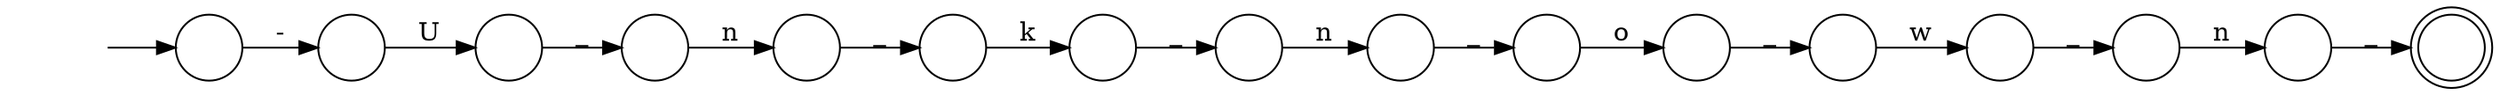 digraph Automaton {
  rankdir = LR;
  0 [shape=circle,label=""];
  0 -> 3 [label="U"]
  1 [shape=circle,label=""];
  1 -> 12 [label="k"]
  2 [shape=circle,label=""];
  2 -> 1 [label="_"]
  3 [shape=circle,label=""];
  3 -> 5 [label="_"]
  4 [shape=circle,label=""];
  4 -> 8 [label="_"]
  5 [shape=circle,label=""];
  5 -> 2 [label="n"]
  6 [shape=circle,label=""];
  6 -> 11 [label="_"]
  7 [shape=circle,label=""];
  7 -> 15 [label="n"]
  8 [shape=doublecircle,label=""];
  9 [shape=circle,label=""];
  9 -> 6 [label="o"]
  10 [shape=circle,label=""];
  10 -> 4 [label="n"]
  11 [shape=circle,label=""];
  11 -> 13 [label="w"]
  12 [shape=circle,label=""];
  12 -> 7 [label="_"]
  13 [shape=circle,label=""];
  13 -> 10 [label="_"]
  14 [shape=circle,label=""];
  initial [shape=plaintext,label=""];
  initial -> 14
  14 -> 0 [label="-"]
  15 [shape=circle,label=""];
  15 -> 9 [label="_"]
}
